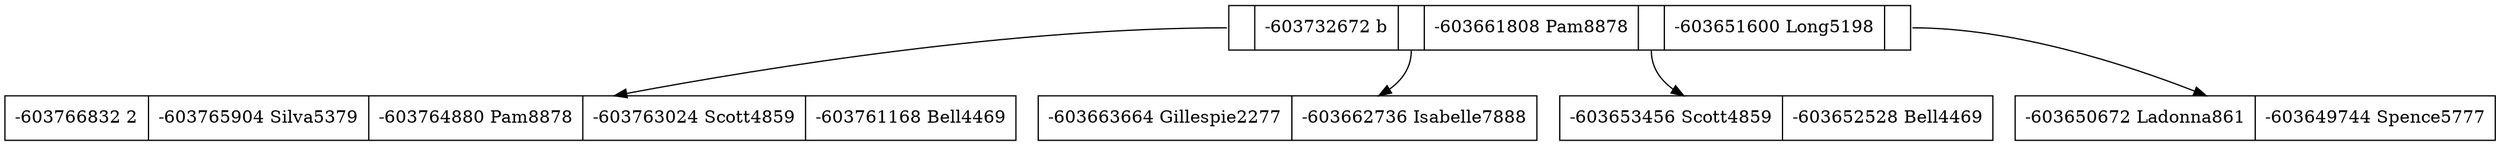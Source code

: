 digraph G {
node[shape=record]
		//Agregar Nodos Rama
R0x7f9edc03c540[label="<C1>|-603732672 
 b|<C2>|-603661808 
 Pam8878|<C3>|-603651600 
 Long5198|<C4>"];
R0x7f9edc033fd0[label="-603766832 
 2|-603765904 
 Silva5379|-603764880 
 Pam8878|-603763024 
 Scott4859|-603761168 
 Bell4469"];
R0x7f9edc04d2d0[label="-603663664 
 Gillespie2277|-603662736 
 Isabelle7888"];
R0x7f9edc04fab0[label="-603653456 
 Scott4859|-603652528 
 Bell4469"];
R0x7f9edc050590[label="-603650672 
 Ladonna861|-603649744 
 Spence5777"];
		//Agregar conexiones
R0x7f9edc03c540:C1->R0x7f9edc033fd0;
R0x7f9edc03c540:C2->R0x7f9edc04d2d0;
R0x7f9edc03c540:C3->R0x7f9edc04fab0;
R0x7f9edc03c540:C4->R0x7f9edc050590;
}